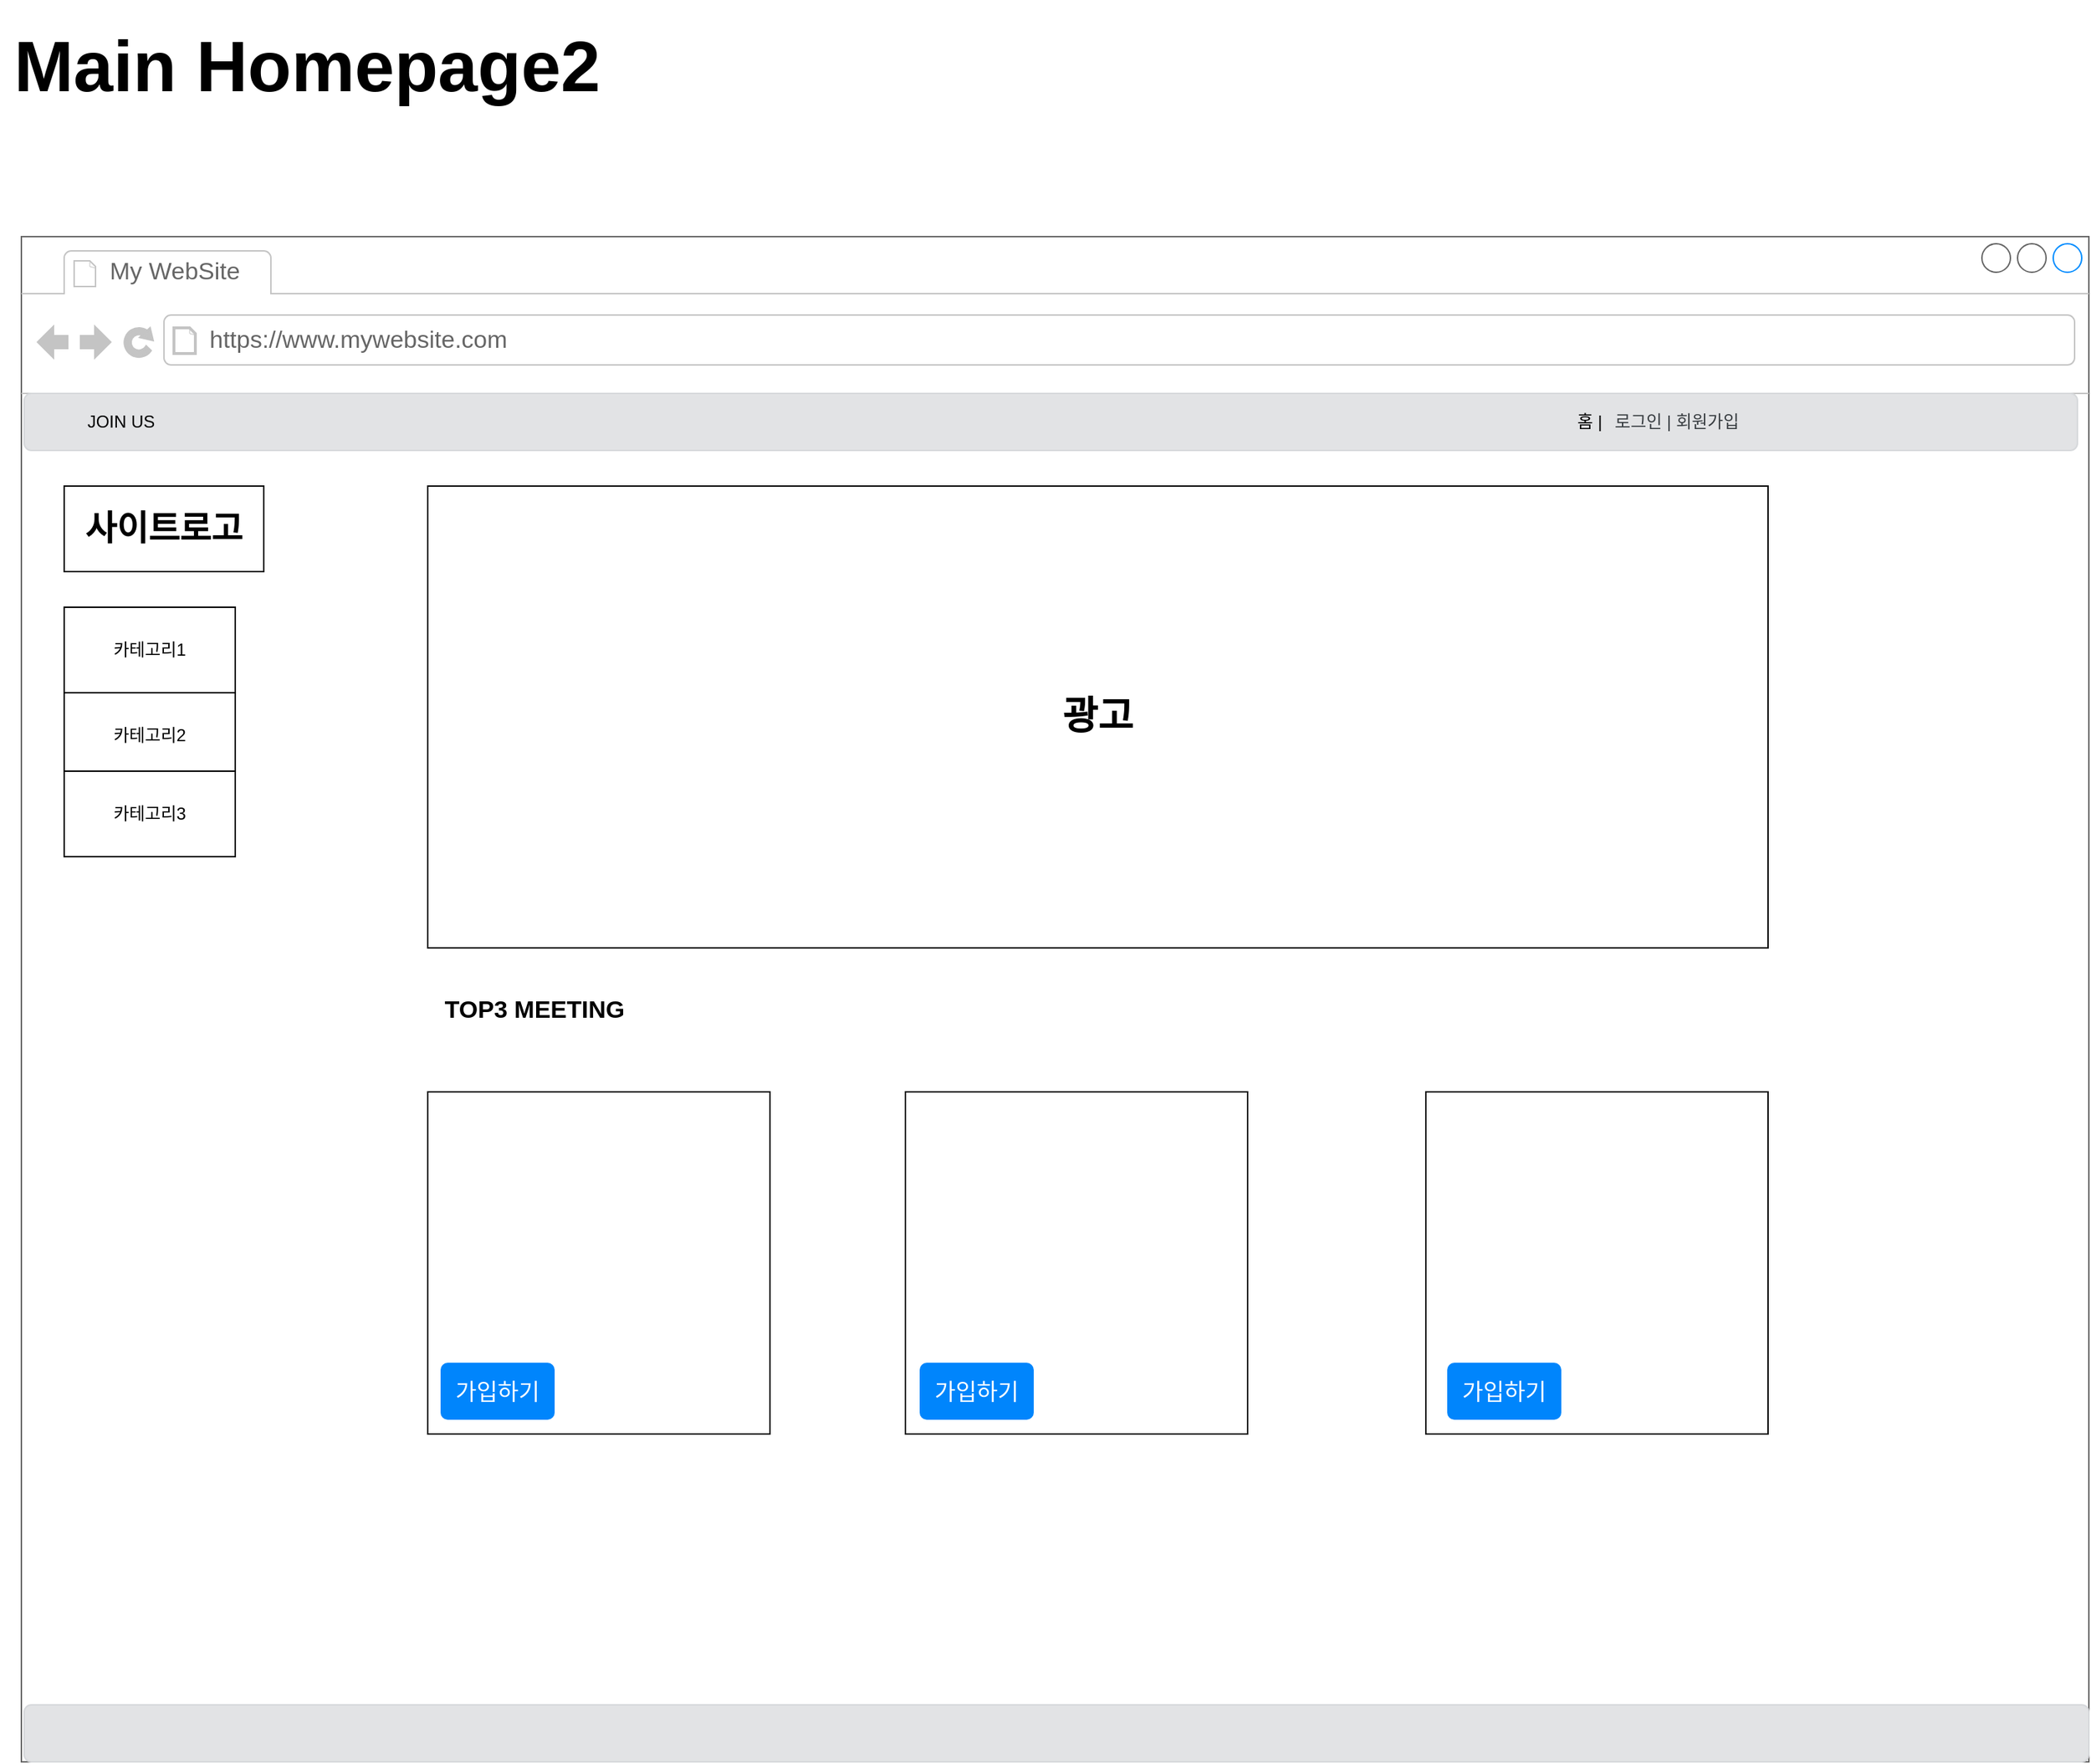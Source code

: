 <mxfile version="14.1.8" type="github">
  <diagram id="qB0sNi3eg7d9RXqyTc0w" name="페이지-1">
    <mxGraphModel dx="2031" dy="1089" grid="1" gridSize="10" guides="1" tooltips="1" connect="1" arrows="1" fold="1" page="1" pageScale="1" pageWidth="827" pageHeight="1169" math="0" shadow="0">
      <root>
        <mxCell id="0" />
        <mxCell id="1" parent="0" />
        <mxCell id="9d45E5E9wvySiTXaYXBf-1" value="" style="strokeWidth=1;shadow=0;dashed=0;align=center;html=1;shape=mxgraph.mockup.containers.browserWindow;rSize=0;strokeColor=#666666;strokeColor2=#008cff;strokeColor3=#c4c4c4;mainText=,;recursiveResize=0;" parent="1" vertex="1">
          <mxGeometry x="450" y="280" width="550" height="380" as="geometry" />
        </mxCell>
        <mxCell id="9d45E5E9wvySiTXaYXBf-2" value="Page 1" style="strokeWidth=1;shadow=0;dashed=0;align=center;html=1;shape=mxgraph.mockup.containers.anchor;fontSize=17;fontColor=#666666;align=left;" parent="9d45E5E9wvySiTXaYXBf-1" vertex="1">
          <mxGeometry x="60" y="12" width="110" height="26" as="geometry" />
        </mxCell>
        <mxCell id="9d45E5E9wvySiTXaYXBf-3" value="https://www.draw.io" style="strokeWidth=1;shadow=0;dashed=0;align=center;html=1;shape=mxgraph.mockup.containers.anchor;rSize=0;fontSize=17;fontColor=#666666;align=left;" parent="9d45E5E9wvySiTXaYXBf-1" vertex="1">
          <mxGeometry x="130" y="60" width="250" height="26" as="geometry" />
        </mxCell>
        <mxCell id="9d45E5E9wvySiTXaYXBf-4" value="" style="strokeWidth=1;shadow=0;dashed=0;align=center;html=1;shape=mxgraph.mockup.containers.browserWindow;rSize=0;strokeColor=#666666;strokeColor2=#008cff;strokeColor3=#c4c4c4;mainText=,;recursiveResize=0;" parent="1" vertex="1">
          <mxGeometry x="40" y="190" width="1450" height="1070" as="geometry" />
        </mxCell>
        <mxCell id="9d45E5E9wvySiTXaYXBf-5" value="My WebSite" style="strokeWidth=1;shadow=0;dashed=0;align=center;html=1;shape=mxgraph.mockup.containers.anchor;fontSize=17;fontColor=#666666;align=left;" parent="9d45E5E9wvySiTXaYXBf-4" vertex="1">
          <mxGeometry x="60" y="12" width="110" height="26" as="geometry" />
        </mxCell>
        <mxCell id="9d45E5E9wvySiTXaYXBf-6" value="https://www.mywebsite.com" style="strokeWidth=1;shadow=0;dashed=0;align=center;html=1;shape=mxgraph.mockup.containers.anchor;rSize=0;fontSize=17;fontColor=#666666;align=left;" parent="9d45E5E9wvySiTXaYXBf-4" vertex="1">
          <mxGeometry x="130" y="60" width="250" height="26" as="geometry" />
        </mxCell>
        <mxCell id="9d45E5E9wvySiTXaYXBf-12" value="&amp;nbsp; &amp;nbsp; &amp;nbsp; &amp;nbsp; &amp;nbsp; &amp;nbsp; &amp;nbsp; &amp;nbsp; &amp;nbsp; &amp;nbsp; &amp;nbsp; &amp;nbsp; &amp;nbsp; &amp;nbsp; &amp;nbsp; &amp;nbsp; &amp;nbsp; &amp;nbsp; &amp;nbsp; &amp;nbsp; &amp;nbsp; &amp;nbsp; &amp;nbsp; &amp;nbsp; &amp;nbsp; &amp;nbsp; &amp;nbsp; &amp;nbsp; &amp;nbsp; &amp;nbsp; &amp;nbsp; &amp;nbsp; &amp;nbsp; &amp;nbsp; &amp;nbsp; &amp;nbsp; &amp;nbsp; &amp;nbsp; &amp;nbsp; &amp;nbsp; &amp;nbsp; &amp;nbsp; &amp;nbsp; &amp;nbsp; &amp;nbsp; &amp;nbsp; &amp;nbsp; &amp;nbsp; &amp;nbsp; &amp;nbsp; &amp;nbsp; &amp;nbsp; &amp;nbsp; &amp;nbsp; &amp;nbsp; &amp;nbsp; &amp;nbsp; &amp;nbsp; &amp;nbsp; &amp;nbsp; &amp;nbsp; &amp;nbsp; &amp;nbsp; &amp;nbsp; &amp;nbsp; &amp;nbsp; &amp;nbsp; &amp;nbsp; &amp;nbsp; &amp;nbsp; &amp;nbsp; &amp;nbsp; &amp;nbsp; &amp;nbsp; &amp;nbsp; &amp;nbsp; &amp;nbsp; &amp;nbsp; &amp;nbsp; &amp;nbsp; &amp;nbsp; &amp;nbsp; &amp;nbsp; &amp;nbsp; &amp;nbsp; &amp;nbsp; &amp;nbsp; &amp;nbsp; &amp;nbsp; &amp;nbsp; &amp;nbsp; &amp;nbsp; &amp;nbsp; &amp;nbsp; &amp;nbsp; &amp;nbsp; &amp;nbsp; &amp;nbsp; &amp;nbsp; &amp;nbsp; &amp;nbsp; &amp;nbsp; &amp;nbsp; &amp;nbsp; &amp;nbsp; &amp;nbsp; &amp;nbsp; &amp;nbsp; &amp;nbsp; &amp;nbsp; &amp;nbsp; &amp;nbsp; &amp;nbsp; &amp;nbsp; &amp;nbsp; &amp;nbsp; &amp;nbsp; &amp;nbsp; &amp;nbsp; &amp;nbsp; &amp;nbsp; &amp;nbsp; &amp;nbsp; &amp;nbsp; &amp;nbsp; &amp;nbsp; &amp;nbsp; &amp;nbsp; &amp;nbsp; &amp;nbsp; &amp;nbsp; &amp;nbsp; &amp;nbsp; &amp;nbsp; &amp;nbsp; &amp;nbsp; &amp;nbsp; &amp;nbsp; &amp;nbsp; &amp;nbsp; &amp;nbsp; &amp;nbsp; &amp;nbsp; &amp;nbsp; &amp;nbsp; &amp;nbsp; &amp;nbsp; &amp;nbsp; &amp;nbsp; &amp;nbsp; &amp;nbsp; &amp;nbsp; &amp;nbsp; &amp;nbsp; &amp;nbsp; &amp;nbsp; &amp;nbsp; &amp;nbsp; &amp;nbsp; &amp;nbsp; &amp;nbsp; &amp;nbsp; &amp;nbsp; &amp;nbsp; &amp;nbsp; &amp;nbsp;로그인 | 회원가입&amp;nbsp; &amp;nbsp; &amp;nbsp; &amp;nbsp;&amp;nbsp;" style="html=1;shadow=0;dashed=0;shape=mxgraph.bootstrap.rrect;rSize=5;strokeColor=#D6D8DB;strokeWidth=1;fillColor=#E2E3E5;fontColor=#383D41;whiteSpace=wrap;align=left;verticalAlign=middle;spacingLeft=10;" parent="9d45E5E9wvySiTXaYXBf-4" vertex="1">
          <mxGeometry x="2" y="110" width="1440" height="40" as="geometry" />
        </mxCell>
        <mxCell id="9d45E5E9wvySiTXaYXBf-14" value="&lt;h1&gt;사이트로고&lt;/h1&gt;" style="rounded=0;whiteSpace=wrap;html=1;" parent="9d45E5E9wvySiTXaYXBf-4" vertex="1">
          <mxGeometry x="30" y="175" width="140" height="60" as="geometry" />
        </mxCell>
        <mxCell id="9d45E5E9wvySiTXaYXBf-15" value="&lt;h1 style=&quot;font-size: 27px&quot;&gt;광고&lt;/h1&gt;" style="rounded=0;whiteSpace=wrap;html=1;" parent="9d45E5E9wvySiTXaYXBf-4" vertex="1">
          <mxGeometry x="285" y="175" width="940" height="324" as="geometry" />
        </mxCell>
        <mxCell id="9d45E5E9wvySiTXaYXBf-17" value="홈 |" style="text;html=1;strokeColor=none;fillColor=none;align=center;verticalAlign=middle;whiteSpace=wrap;rounded=0;" parent="9d45E5E9wvySiTXaYXBf-4" vertex="1">
          <mxGeometry x="1080" y="120" width="40" height="20" as="geometry" />
        </mxCell>
        <mxCell id="9d45E5E9wvySiTXaYXBf-20" value="&lt;h1&gt;&lt;span style=&quot;font-size: 17px&quot;&gt;TOP3 MEETING&lt;/span&gt;&lt;/h1&gt;" style="text;html=1;strokeColor=none;fillColor=none;align=center;verticalAlign=middle;whiteSpace=wrap;rounded=0;" parent="9d45E5E9wvySiTXaYXBf-4" vertex="1">
          <mxGeometry x="285" y="530" width="150" height="20" as="geometry" />
        </mxCell>
        <mxCell id="9d45E5E9wvySiTXaYXBf-21" value="" style="rounded=0;whiteSpace=wrap;html=1;" parent="9d45E5E9wvySiTXaYXBf-4" vertex="1">
          <mxGeometry x="285" y="600" width="945" height="240" as="geometry" />
        </mxCell>
        <mxCell id="9d45E5E9wvySiTXaYXBf-23" value="" style="whiteSpace=wrap;html=1;aspect=fixed;" parent="9d45E5E9wvySiTXaYXBf-4" vertex="1">
          <mxGeometry x="470" y="690" width="240" height="240" as="geometry" />
        </mxCell>
        <mxCell id="9d45E5E9wvySiTXaYXBf-24" value="" style="whiteSpace=wrap;html=1;aspect=fixed;" parent="9d45E5E9wvySiTXaYXBf-4" vertex="1">
          <mxGeometry x="740" y="690" width="240" height="240" as="geometry" />
        </mxCell>
        <mxCell id="9d45E5E9wvySiTXaYXBf-25" value="" style="whiteSpace=wrap;html=1;aspect=fixed;" parent="9d45E5E9wvySiTXaYXBf-4" vertex="1">
          <mxGeometry x="1010" y="690" width="240" height="240" as="geometry" />
        </mxCell>
        <mxCell id="9d45E5E9wvySiTXaYXBf-27" value="구매하기" style="html=1;shadow=0;dashed=0;shape=mxgraph.bootstrap.rrect;rSize=5;strokeColor=none;strokeWidth=1;fillColor=#0085FC;fontColor=#FFFFFF;whiteSpace=wrap;align=center;verticalAlign=middle;spacingLeft=0;fontStyle=0;fontSize=16;spacing=5;" parent="9d45E5E9wvySiTXaYXBf-4" vertex="1">
          <mxGeometry x="480" y="880" width="80" height="40" as="geometry" />
        </mxCell>
        <mxCell id="9d45E5E9wvySiTXaYXBf-28" value="구매하기" style="html=1;shadow=0;dashed=0;shape=mxgraph.bootstrap.rrect;rSize=5;strokeColor=none;strokeWidth=1;fillColor=#0085FC;fontColor=#FFFFFF;whiteSpace=wrap;align=center;verticalAlign=middle;spacingLeft=0;fontStyle=0;fontSize=16;spacing=5;" parent="9d45E5E9wvySiTXaYXBf-4" vertex="1">
          <mxGeometry x="750" y="880" width="80" height="40" as="geometry" />
        </mxCell>
        <mxCell id="9d45E5E9wvySiTXaYXBf-29" value="구매하기" style="html=1;shadow=0;dashed=0;shape=mxgraph.bootstrap.rrect;rSize=5;strokeColor=none;strokeWidth=1;fillColor=#0085FC;fontColor=#FFFFFF;whiteSpace=wrap;align=center;verticalAlign=middle;spacingLeft=0;fontStyle=0;fontSize=16;spacing=5;" parent="9d45E5E9wvySiTXaYXBf-4" vertex="1">
          <mxGeometry x="1020" y="880" width="80" height="40" as="geometry" />
        </mxCell>
        <mxCell id="7PQLIUIUxmbF9pdEmRp1-2" value="카테고리1" style="rounded=0;whiteSpace=wrap;html=1;" vertex="1" parent="9d45E5E9wvySiTXaYXBf-4">
          <mxGeometry x="30" y="260" width="120" height="60" as="geometry" />
        </mxCell>
        <mxCell id="7PQLIUIUxmbF9pdEmRp1-3" value="카테고리2" style="rounded=0;whiteSpace=wrap;html=1;" vertex="1" parent="9d45E5E9wvySiTXaYXBf-4">
          <mxGeometry x="30" y="320" width="120" height="60" as="geometry" />
        </mxCell>
        <mxCell id="7PQLIUIUxmbF9pdEmRp1-4" value="카테고리3" style="rounded=0;whiteSpace=wrap;html=1;" vertex="1" parent="9d45E5E9wvySiTXaYXBf-4">
          <mxGeometry x="30" y="375" width="120" height="60" as="geometry" />
        </mxCell>
        <mxCell id="7PQLIUIUxmbF9pdEmRp1-5" value="" style="strokeWidth=1;shadow=0;dashed=0;align=center;html=1;shape=mxgraph.mockup.containers.browserWindow;rSize=0;strokeColor=#666666;strokeColor2=#008cff;strokeColor3=#c4c4c4;mainText=,;recursiveResize=0;" vertex="1" parent="9d45E5E9wvySiTXaYXBf-4">
          <mxGeometry width="1450" height="1070" as="geometry" />
        </mxCell>
        <mxCell id="7PQLIUIUxmbF9pdEmRp1-6" value="My WebSite" style="strokeWidth=1;shadow=0;dashed=0;align=center;html=1;shape=mxgraph.mockup.containers.anchor;fontSize=17;fontColor=#666666;align=left;" vertex="1" parent="7PQLIUIUxmbF9pdEmRp1-5">
          <mxGeometry x="60" y="12" width="110" height="26" as="geometry" />
        </mxCell>
        <mxCell id="7PQLIUIUxmbF9pdEmRp1-7" value="https://www.mywebsite.com" style="strokeWidth=1;shadow=0;dashed=0;align=center;html=1;shape=mxgraph.mockup.containers.anchor;rSize=0;fontSize=17;fontColor=#666666;align=left;" vertex="1" parent="7PQLIUIUxmbF9pdEmRp1-5">
          <mxGeometry x="130" y="60" width="250" height="26" as="geometry" />
        </mxCell>
        <mxCell id="7PQLIUIUxmbF9pdEmRp1-8" value="&amp;nbsp; &amp;nbsp; &amp;nbsp; &amp;nbsp; &amp;nbsp; &amp;nbsp; &amp;nbsp; &amp;nbsp; &amp;nbsp; &amp;nbsp; &amp;nbsp; &amp;nbsp; &amp;nbsp; &amp;nbsp; &amp;nbsp; &amp;nbsp; &amp;nbsp; &amp;nbsp; &amp;nbsp; &amp;nbsp; &amp;nbsp; &amp;nbsp; &amp;nbsp; &amp;nbsp; &amp;nbsp; &amp;nbsp; &amp;nbsp; &amp;nbsp; &amp;nbsp; &amp;nbsp; &amp;nbsp; &amp;nbsp; &amp;nbsp; &amp;nbsp; &amp;nbsp; &amp;nbsp; &amp;nbsp; &amp;nbsp; &amp;nbsp; &amp;nbsp; &amp;nbsp; &amp;nbsp; &amp;nbsp; &amp;nbsp; &amp;nbsp; &amp;nbsp; &amp;nbsp; &amp;nbsp; &amp;nbsp; &amp;nbsp; &amp;nbsp; &amp;nbsp; &amp;nbsp; &amp;nbsp; &amp;nbsp; &amp;nbsp; &amp;nbsp; &amp;nbsp; &amp;nbsp; &amp;nbsp; &amp;nbsp; &amp;nbsp; &amp;nbsp; &amp;nbsp; &amp;nbsp; &amp;nbsp; &amp;nbsp; &amp;nbsp; &amp;nbsp; &amp;nbsp; &amp;nbsp; &amp;nbsp; &amp;nbsp; &amp;nbsp; &amp;nbsp; &amp;nbsp; &amp;nbsp; &amp;nbsp; &amp;nbsp; &amp;nbsp; &amp;nbsp; &amp;nbsp; &amp;nbsp; &amp;nbsp; &amp;nbsp; &amp;nbsp; &amp;nbsp; &amp;nbsp; &amp;nbsp; &amp;nbsp; &amp;nbsp; &amp;nbsp; &amp;nbsp; &amp;nbsp; &amp;nbsp; &amp;nbsp; &amp;nbsp; &amp;nbsp; &amp;nbsp; &amp;nbsp; &amp;nbsp; &amp;nbsp; &amp;nbsp; &amp;nbsp; &amp;nbsp; &amp;nbsp; &amp;nbsp; &amp;nbsp; &amp;nbsp; &amp;nbsp; &amp;nbsp; &amp;nbsp; &amp;nbsp; &amp;nbsp; &amp;nbsp; &amp;nbsp; &amp;nbsp; &amp;nbsp; &amp;nbsp; &amp;nbsp; &amp;nbsp; &amp;nbsp; &amp;nbsp; &amp;nbsp; &amp;nbsp; &amp;nbsp; &amp;nbsp; &amp;nbsp; &amp;nbsp; &amp;nbsp; &amp;nbsp; &amp;nbsp; &amp;nbsp; &amp;nbsp; &amp;nbsp; &amp;nbsp; &amp;nbsp; &amp;nbsp; &amp;nbsp; &amp;nbsp; &amp;nbsp; &amp;nbsp; &amp;nbsp; &amp;nbsp; &amp;nbsp; &amp;nbsp; &amp;nbsp; &amp;nbsp; &amp;nbsp; &amp;nbsp; &amp;nbsp; &amp;nbsp; &amp;nbsp; &amp;nbsp; &amp;nbsp; &amp;nbsp; &amp;nbsp; &amp;nbsp; &amp;nbsp; &amp;nbsp; &amp;nbsp; &amp;nbsp; &amp;nbsp; &amp;nbsp; &amp;nbsp; &amp;nbsp;로그인 | 회원가입&amp;nbsp; &amp;nbsp; &amp;nbsp; &amp;nbsp;&amp;nbsp;" style="html=1;shadow=0;dashed=0;shape=mxgraph.bootstrap.rrect;rSize=5;strokeColor=#D6D8DB;strokeWidth=1;fillColor=#E2E3E5;fontColor=#383D41;whiteSpace=wrap;align=left;verticalAlign=middle;spacingLeft=10;" vertex="1" parent="7PQLIUIUxmbF9pdEmRp1-5">
          <mxGeometry x="2" y="110" width="1440" height="40" as="geometry" />
        </mxCell>
        <mxCell id="7PQLIUIUxmbF9pdEmRp1-9" value="&lt;h1&gt;사이트로고&lt;/h1&gt;" style="rounded=0;whiteSpace=wrap;html=1;" vertex="1" parent="7PQLIUIUxmbF9pdEmRp1-5">
          <mxGeometry x="30" y="175" width="140" height="60" as="geometry" />
        </mxCell>
        <mxCell id="7PQLIUIUxmbF9pdEmRp1-10" value="&lt;h1 style=&quot;font-size: 27px&quot;&gt;광고&lt;/h1&gt;" style="rounded=0;whiteSpace=wrap;html=1;" vertex="1" parent="7PQLIUIUxmbF9pdEmRp1-5">
          <mxGeometry x="285" y="175" width="940" height="324" as="geometry" />
        </mxCell>
        <mxCell id="7PQLIUIUxmbF9pdEmRp1-11" value="홈 |" style="text;html=1;strokeColor=none;fillColor=none;align=center;verticalAlign=middle;whiteSpace=wrap;rounded=0;" vertex="1" parent="7PQLIUIUxmbF9pdEmRp1-5">
          <mxGeometry x="1080" y="120" width="40" height="20" as="geometry" />
        </mxCell>
        <mxCell id="7PQLIUIUxmbF9pdEmRp1-12" value="&lt;h1&gt;&lt;span style=&quot;font-size: 17px&quot;&gt;TOP3 MEETING&lt;/span&gt;&lt;/h1&gt;" style="text;html=1;strokeColor=none;fillColor=none;align=center;verticalAlign=middle;whiteSpace=wrap;rounded=0;" vertex="1" parent="7PQLIUIUxmbF9pdEmRp1-5">
          <mxGeometry x="285" y="530" width="150" height="20" as="geometry" />
        </mxCell>
        <mxCell id="7PQLIUIUxmbF9pdEmRp1-14" value="" style="whiteSpace=wrap;html=1;aspect=fixed;" vertex="1" parent="7PQLIUIUxmbF9pdEmRp1-5">
          <mxGeometry x="285" y="600" width="240" height="240" as="geometry" />
        </mxCell>
        <mxCell id="7PQLIUIUxmbF9pdEmRp1-15" value="" style="whiteSpace=wrap;html=1;aspect=fixed;" vertex="1" parent="7PQLIUIUxmbF9pdEmRp1-5">
          <mxGeometry x="620" y="600" width="240" height="240" as="geometry" />
        </mxCell>
        <mxCell id="7PQLIUIUxmbF9pdEmRp1-16" value="" style="whiteSpace=wrap;html=1;aspect=fixed;" vertex="1" parent="7PQLIUIUxmbF9pdEmRp1-5">
          <mxGeometry x="985" y="600" width="240" height="240" as="geometry" />
        </mxCell>
        <mxCell id="7PQLIUIUxmbF9pdEmRp1-17" value="가입하기" style="html=1;shadow=0;dashed=0;shape=mxgraph.bootstrap.rrect;rSize=5;strokeColor=none;strokeWidth=1;fillColor=#0085FC;fontColor=#FFFFFF;whiteSpace=wrap;align=center;verticalAlign=middle;spacingLeft=0;fontStyle=0;fontSize=16;spacing=5;" vertex="1" parent="7PQLIUIUxmbF9pdEmRp1-5">
          <mxGeometry x="294" y="790" width="80" height="40" as="geometry" />
        </mxCell>
        <mxCell id="7PQLIUIUxmbF9pdEmRp1-18" value="가입하기" style="html=1;shadow=0;dashed=0;shape=mxgraph.bootstrap.rrect;rSize=5;strokeColor=none;strokeWidth=1;fillColor=#0085FC;fontColor=#FFFFFF;whiteSpace=wrap;align=center;verticalAlign=middle;spacingLeft=0;fontStyle=0;fontSize=16;spacing=5;" vertex="1" parent="7PQLIUIUxmbF9pdEmRp1-5">
          <mxGeometry x="630" y="790" width="80" height="40" as="geometry" />
        </mxCell>
        <mxCell id="7PQLIUIUxmbF9pdEmRp1-19" value="가입하기" style="html=1;shadow=0;dashed=0;shape=mxgraph.bootstrap.rrect;rSize=5;strokeColor=none;strokeWidth=1;fillColor=#0085FC;fontColor=#FFFFFF;whiteSpace=wrap;align=center;verticalAlign=middle;spacingLeft=0;fontStyle=0;fontSize=16;spacing=5;" vertex="1" parent="7PQLIUIUxmbF9pdEmRp1-5">
          <mxGeometry x="1000" y="790" width="80" height="40" as="geometry" />
        </mxCell>
        <mxCell id="7PQLIUIUxmbF9pdEmRp1-21" value="" style="html=1;shadow=0;dashed=0;shape=mxgraph.bootstrap.rrect;rSize=5;strokeColor=#D6D8DB;strokeWidth=1;fillColor=#E2E3E5;fontColor=#383D41;whiteSpace=wrap;align=left;verticalAlign=middle;spacingLeft=10;" vertex="1" parent="7PQLIUIUxmbF9pdEmRp1-5">
          <mxGeometry x="2" y="1030" width="1448" height="40" as="geometry" />
        </mxCell>
        <mxCell id="7PQLIUIUxmbF9pdEmRp1-22" value="카테고리1" style="rounded=0;whiteSpace=wrap;html=1;" vertex="1" parent="7PQLIUIUxmbF9pdEmRp1-5">
          <mxGeometry x="30" y="260" width="120" height="60" as="geometry" />
        </mxCell>
        <mxCell id="7PQLIUIUxmbF9pdEmRp1-23" value="카테고리2" style="rounded=0;whiteSpace=wrap;html=1;" vertex="1" parent="7PQLIUIUxmbF9pdEmRp1-5">
          <mxGeometry x="30" y="320" width="120" height="60" as="geometry" />
        </mxCell>
        <mxCell id="7PQLIUIUxmbF9pdEmRp1-24" value="카테고리3" style="rounded=0;whiteSpace=wrap;html=1;" vertex="1" parent="7PQLIUIUxmbF9pdEmRp1-5">
          <mxGeometry x="30" y="375" width="120" height="60" as="geometry" />
        </mxCell>
        <mxCell id="7PQLIUIUxmbF9pdEmRp1-25" value="JOIN US" style="text;html=1;strokeColor=none;fillColor=none;align=center;verticalAlign=middle;whiteSpace=wrap;rounded=0;" vertex="1" parent="7PQLIUIUxmbF9pdEmRp1-5">
          <mxGeometry x="40" y="120" width="60" height="20" as="geometry" />
        </mxCell>
        <mxCell id="9d45E5E9wvySiTXaYXBf-32" value="&lt;h1&gt;&lt;span style=&quot;font-size: 50px&quot;&gt;Main Homepage2&lt;/span&gt;&lt;/h1&gt;" style="text;html=1;align=center;verticalAlign=middle;resizable=0;points=[];autosize=1;" parent="1" vertex="1">
          <mxGeometry x="25" y="40" width="430" height="60" as="geometry" />
        </mxCell>
      </root>
    </mxGraphModel>
  </diagram>
</mxfile>
